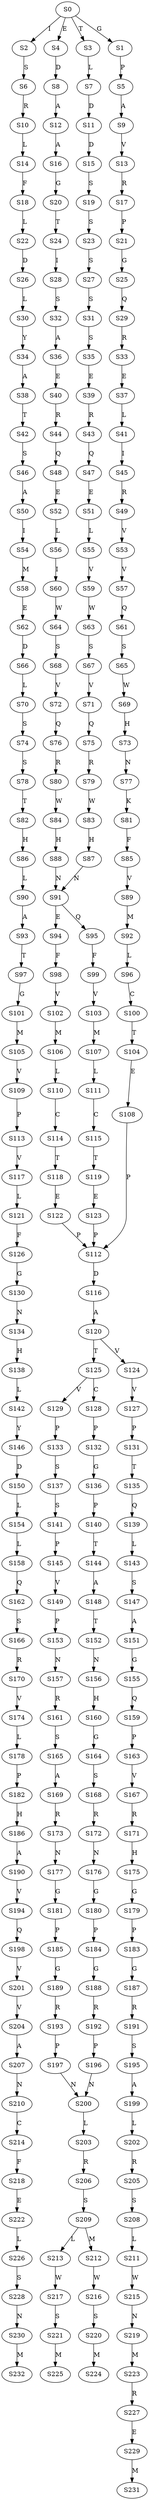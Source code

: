 strict digraph  {
	S0 -> S1 [ label = G ];
	S0 -> S2 [ label = I ];
	S0 -> S3 [ label = T ];
	S0 -> S4 [ label = E ];
	S1 -> S5 [ label = P ];
	S2 -> S6 [ label = S ];
	S3 -> S7 [ label = L ];
	S4 -> S8 [ label = D ];
	S5 -> S9 [ label = A ];
	S6 -> S10 [ label = R ];
	S7 -> S11 [ label = D ];
	S8 -> S12 [ label = A ];
	S9 -> S13 [ label = V ];
	S10 -> S14 [ label = L ];
	S11 -> S15 [ label = D ];
	S12 -> S16 [ label = A ];
	S13 -> S17 [ label = R ];
	S14 -> S18 [ label = F ];
	S15 -> S19 [ label = S ];
	S16 -> S20 [ label = G ];
	S17 -> S21 [ label = P ];
	S18 -> S22 [ label = L ];
	S19 -> S23 [ label = S ];
	S20 -> S24 [ label = T ];
	S21 -> S25 [ label = G ];
	S22 -> S26 [ label = D ];
	S23 -> S27 [ label = S ];
	S24 -> S28 [ label = I ];
	S25 -> S29 [ label = Q ];
	S26 -> S30 [ label = L ];
	S27 -> S31 [ label = S ];
	S28 -> S32 [ label = S ];
	S29 -> S33 [ label = R ];
	S30 -> S34 [ label = Y ];
	S31 -> S35 [ label = S ];
	S32 -> S36 [ label = A ];
	S33 -> S37 [ label = E ];
	S34 -> S38 [ label = A ];
	S35 -> S39 [ label = E ];
	S36 -> S40 [ label = E ];
	S37 -> S41 [ label = L ];
	S38 -> S42 [ label = T ];
	S39 -> S43 [ label = R ];
	S40 -> S44 [ label = R ];
	S41 -> S45 [ label = I ];
	S42 -> S46 [ label = S ];
	S43 -> S47 [ label = Q ];
	S44 -> S48 [ label = Q ];
	S45 -> S49 [ label = R ];
	S46 -> S50 [ label = A ];
	S47 -> S51 [ label = E ];
	S48 -> S52 [ label = E ];
	S49 -> S53 [ label = V ];
	S50 -> S54 [ label = I ];
	S51 -> S55 [ label = L ];
	S52 -> S56 [ label = L ];
	S53 -> S57 [ label = V ];
	S54 -> S58 [ label = M ];
	S55 -> S59 [ label = V ];
	S56 -> S60 [ label = I ];
	S57 -> S61 [ label = Q ];
	S58 -> S62 [ label = E ];
	S59 -> S63 [ label = W ];
	S60 -> S64 [ label = W ];
	S61 -> S65 [ label = S ];
	S62 -> S66 [ label = D ];
	S63 -> S67 [ label = S ];
	S64 -> S68 [ label = S ];
	S65 -> S69 [ label = W ];
	S66 -> S70 [ label = L ];
	S67 -> S71 [ label = V ];
	S68 -> S72 [ label = V ];
	S69 -> S73 [ label = H ];
	S70 -> S74 [ label = S ];
	S71 -> S75 [ label = Q ];
	S72 -> S76 [ label = Q ];
	S73 -> S77 [ label = N ];
	S74 -> S78 [ label = S ];
	S75 -> S79 [ label = R ];
	S76 -> S80 [ label = R ];
	S77 -> S81 [ label = K ];
	S78 -> S82 [ label = T ];
	S79 -> S83 [ label = W ];
	S80 -> S84 [ label = W ];
	S81 -> S85 [ label = F ];
	S82 -> S86 [ label = H ];
	S83 -> S87 [ label = H ];
	S84 -> S88 [ label = H ];
	S85 -> S89 [ label = V ];
	S86 -> S90 [ label = L ];
	S87 -> S91 [ label = N ];
	S88 -> S91 [ label = N ];
	S89 -> S92 [ label = M ];
	S90 -> S93 [ label = A ];
	S91 -> S94 [ label = E ];
	S91 -> S95 [ label = Q ];
	S92 -> S96 [ label = L ];
	S93 -> S97 [ label = T ];
	S94 -> S98 [ label = F ];
	S95 -> S99 [ label = F ];
	S96 -> S100 [ label = C ];
	S97 -> S101 [ label = G ];
	S98 -> S102 [ label = V ];
	S99 -> S103 [ label = V ];
	S100 -> S104 [ label = T ];
	S101 -> S105 [ label = M ];
	S102 -> S106 [ label = M ];
	S103 -> S107 [ label = M ];
	S104 -> S108 [ label = E ];
	S105 -> S109 [ label = V ];
	S106 -> S110 [ label = L ];
	S107 -> S111 [ label = L ];
	S108 -> S112 [ label = P ];
	S109 -> S113 [ label = P ];
	S110 -> S114 [ label = C ];
	S111 -> S115 [ label = C ];
	S112 -> S116 [ label = D ];
	S113 -> S117 [ label = V ];
	S114 -> S118 [ label = T ];
	S115 -> S119 [ label = T ];
	S116 -> S120 [ label = A ];
	S117 -> S121 [ label = L ];
	S118 -> S122 [ label = E ];
	S119 -> S123 [ label = E ];
	S120 -> S124 [ label = V ];
	S120 -> S125 [ label = T ];
	S121 -> S126 [ label = F ];
	S122 -> S112 [ label = P ];
	S123 -> S112 [ label = P ];
	S124 -> S127 [ label = V ];
	S125 -> S128 [ label = C ];
	S125 -> S129 [ label = V ];
	S126 -> S130 [ label = G ];
	S127 -> S131 [ label = P ];
	S128 -> S132 [ label = P ];
	S129 -> S133 [ label = P ];
	S130 -> S134 [ label = N ];
	S131 -> S135 [ label = T ];
	S132 -> S136 [ label = G ];
	S133 -> S137 [ label = S ];
	S134 -> S138 [ label = H ];
	S135 -> S139 [ label = Q ];
	S136 -> S140 [ label = P ];
	S137 -> S141 [ label = S ];
	S138 -> S142 [ label = L ];
	S139 -> S143 [ label = L ];
	S140 -> S144 [ label = T ];
	S141 -> S145 [ label = P ];
	S142 -> S146 [ label = Y ];
	S143 -> S147 [ label = S ];
	S144 -> S148 [ label = A ];
	S145 -> S149 [ label = V ];
	S146 -> S150 [ label = D ];
	S147 -> S151 [ label = A ];
	S148 -> S152 [ label = T ];
	S149 -> S153 [ label = P ];
	S150 -> S154 [ label = L ];
	S151 -> S155 [ label = G ];
	S152 -> S156 [ label = N ];
	S153 -> S157 [ label = N ];
	S154 -> S158 [ label = L ];
	S155 -> S159 [ label = Q ];
	S156 -> S160 [ label = H ];
	S157 -> S161 [ label = R ];
	S158 -> S162 [ label = Q ];
	S159 -> S163 [ label = P ];
	S160 -> S164 [ label = G ];
	S161 -> S165 [ label = S ];
	S162 -> S166 [ label = S ];
	S163 -> S167 [ label = V ];
	S164 -> S168 [ label = S ];
	S165 -> S169 [ label = A ];
	S166 -> S170 [ label = R ];
	S167 -> S171 [ label = R ];
	S168 -> S172 [ label = R ];
	S169 -> S173 [ label = R ];
	S170 -> S174 [ label = V ];
	S171 -> S175 [ label = H ];
	S172 -> S176 [ label = N ];
	S173 -> S177 [ label = N ];
	S174 -> S178 [ label = L ];
	S175 -> S179 [ label = G ];
	S176 -> S180 [ label = G ];
	S177 -> S181 [ label = G ];
	S178 -> S182 [ label = P ];
	S179 -> S183 [ label = P ];
	S180 -> S184 [ label = P ];
	S181 -> S185 [ label = P ];
	S182 -> S186 [ label = H ];
	S183 -> S187 [ label = G ];
	S184 -> S188 [ label = G ];
	S185 -> S189 [ label = G ];
	S186 -> S190 [ label = A ];
	S187 -> S191 [ label = R ];
	S188 -> S192 [ label = R ];
	S189 -> S193 [ label = R ];
	S190 -> S194 [ label = V ];
	S191 -> S195 [ label = S ];
	S192 -> S196 [ label = P ];
	S193 -> S197 [ label = P ];
	S194 -> S198 [ label = Q ];
	S195 -> S199 [ label = A ];
	S196 -> S200 [ label = N ];
	S197 -> S200 [ label = N ];
	S198 -> S201 [ label = V ];
	S199 -> S202 [ label = L ];
	S200 -> S203 [ label = L ];
	S201 -> S204 [ label = V ];
	S202 -> S205 [ label = R ];
	S203 -> S206 [ label = R ];
	S204 -> S207 [ label = A ];
	S205 -> S208 [ label = S ];
	S206 -> S209 [ label = S ];
	S207 -> S210 [ label = N ];
	S208 -> S211 [ label = L ];
	S209 -> S212 [ label = M ];
	S209 -> S213 [ label = L ];
	S210 -> S214 [ label = C ];
	S211 -> S215 [ label = W ];
	S212 -> S216 [ label = W ];
	S213 -> S217 [ label = W ];
	S214 -> S218 [ label = F ];
	S215 -> S219 [ label = N ];
	S216 -> S220 [ label = S ];
	S217 -> S221 [ label = S ];
	S218 -> S222 [ label = E ];
	S219 -> S223 [ label = M ];
	S220 -> S224 [ label = M ];
	S221 -> S225 [ label = M ];
	S222 -> S226 [ label = L ];
	S223 -> S227 [ label = R ];
	S226 -> S228 [ label = S ];
	S227 -> S229 [ label = E ];
	S228 -> S230 [ label = N ];
	S229 -> S231 [ label = M ];
	S230 -> S232 [ label = M ];
}
